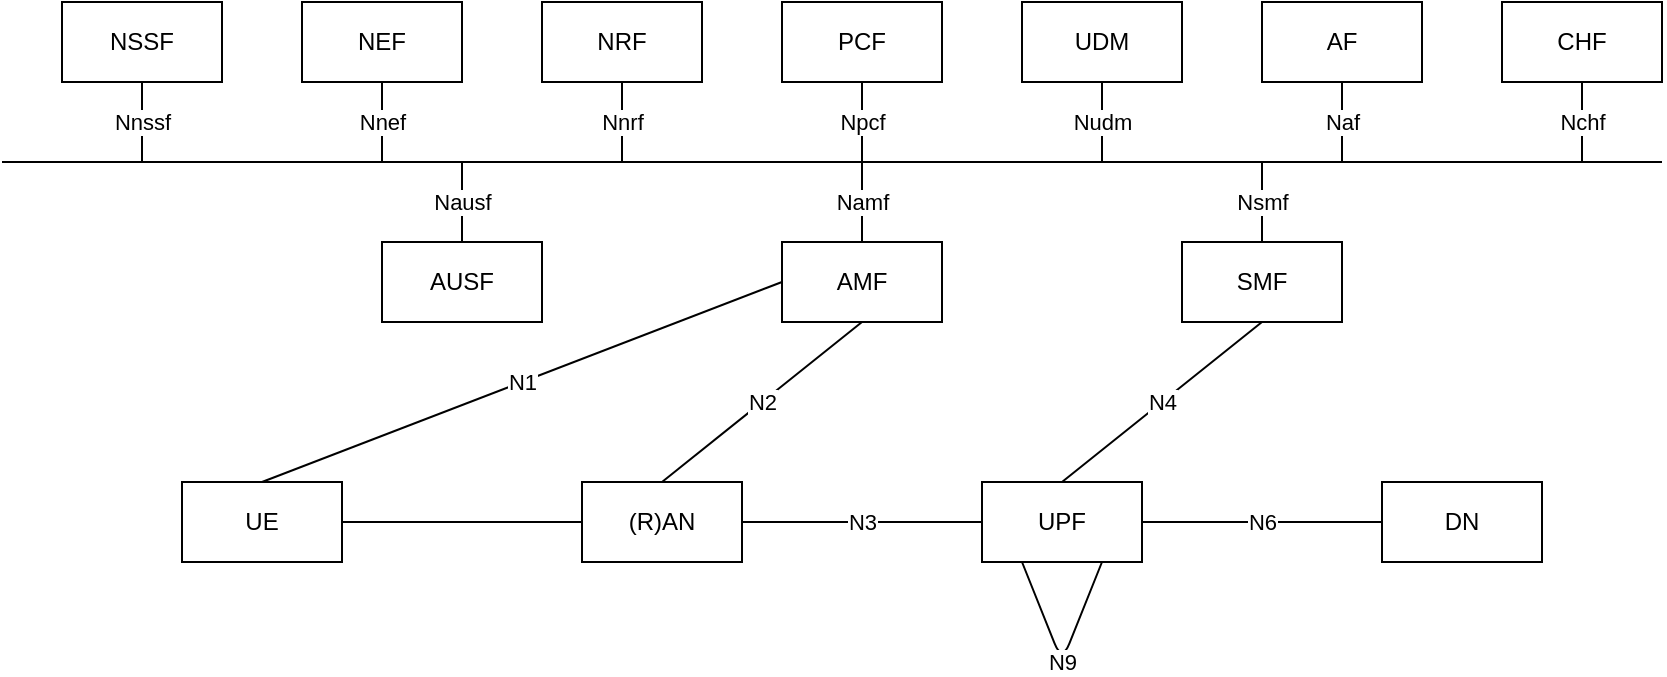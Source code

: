 <mxfile version="12.6.5" type="device" pages="2"><diagram id="5TsFnQZXumd2_fMHbLEh" name="5G System architecture"><mxGraphModel dx="1086" dy="786" grid="1" gridSize="10" guides="1" tooltips="1" connect="1" arrows="1" fold="1" page="1" pageScale="1" pageWidth="850" pageHeight="1100" math="0" shadow="0"><root><mxCell id="0"/><mxCell id="1" parent="0"/><mxCell id="DiO-9Y7JnlkcU29zegns-1" value="NSSF" style="rounded=0;whiteSpace=wrap;html=1;" parent="1" vertex="1"><mxGeometry x="40" y="80" width="80" height="40" as="geometry"/></mxCell><mxCell id="DiO-9Y7JnlkcU29zegns-2" value="NEF" style="rounded=0;whiteSpace=wrap;html=1;" parent="1" vertex="1"><mxGeometry x="160" y="80" width="80" height="40" as="geometry"/></mxCell><mxCell id="DiO-9Y7JnlkcU29zegns-3" value="NRF" style="rounded=0;whiteSpace=wrap;html=1;" parent="1" vertex="1"><mxGeometry x="280" y="80" width="80" height="40" as="geometry"/></mxCell><mxCell id="DiO-9Y7JnlkcU29zegns-4" value="PCF" style="rounded=0;whiteSpace=wrap;html=1;" parent="1" vertex="1"><mxGeometry x="400" y="80" width="80" height="40" as="geometry"/></mxCell><mxCell id="DiO-9Y7JnlkcU29zegns-5" value="UDM" style="rounded=0;whiteSpace=wrap;html=1;" parent="1" vertex="1"><mxGeometry x="520" y="80" width="80" height="40" as="geometry"/></mxCell><mxCell id="DiO-9Y7JnlkcU29zegns-6" value="AF" style="rounded=0;whiteSpace=wrap;html=1;" parent="1" vertex="1"><mxGeometry x="640" y="80" width="80" height="40" as="geometry"/></mxCell><mxCell id="DiO-9Y7JnlkcU29zegns-7" value="CHF" style="rounded=0;whiteSpace=wrap;html=1;" parent="1" vertex="1"><mxGeometry x="760" y="80" width="80" height="40" as="geometry"/></mxCell><mxCell id="DiO-9Y7JnlkcU29zegns-8" value="AUSF" style="rounded=0;whiteSpace=wrap;html=1;" parent="1" vertex="1"><mxGeometry x="200" y="200" width="80" height="40" as="geometry"/></mxCell><mxCell id="DiO-9Y7JnlkcU29zegns-9" value="AMF" style="rounded=0;whiteSpace=wrap;html=1;" parent="1" vertex="1"><mxGeometry x="400" y="200" width="80" height="40" as="geometry"/></mxCell><mxCell id="DiO-9Y7JnlkcU29zegns-10" value="SMF" style="rounded=0;whiteSpace=wrap;html=1;" parent="1" vertex="1"><mxGeometry x="600" y="200" width="80" height="40" as="geometry"/></mxCell><mxCell id="DiO-9Y7JnlkcU29zegns-11" value="" style="endArrow=none;html=1;" parent="1" edge="1"><mxGeometry width="50" height="50" relative="1" as="geometry"><mxPoint x="10" y="160" as="sourcePoint"/><mxPoint x="840" y="160" as="targetPoint"/></mxGeometry></mxCell><mxCell id="DiO-9Y7JnlkcU29zegns-12" value="UE" style="rounded=0;whiteSpace=wrap;html=1;" parent="1" vertex="1"><mxGeometry x="100" y="320" width="80" height="40" as="geometry"/></mxCell><mxCell id="DiO-9Y7JnlkcU29zegns-13" value="(R)AN" style="rounded=0;whiteSpace=wrap;html=1;" parent="1" vertex="1"><mxGeometry x="300" y="320" width="80" height="40" as="geometry"/></mxCell><mxCell id="DiO-9Y7JnlkcU29zegns-14" value="UPF" style="rounded=0;whiteSpace=wrap;html=1;" parent="1" vertex="1"><mxGeometry x="500" y="320" width="80" height="40" as="geometry"/></mxCell><mxCell id="DiO-9Y7JnlkcU29zegns-15" value="DN" style="rounded=0;whiteSpace=wrap;html=1;" parent="1" vertex="1"><mxGeometry x="700" y="320" width="80" height="40" as="geometry"/></mxCell><mxCell id="DiO-9Y7JnlkcU29zegns-18" value="Nausf" style="endArrow=none;html=1;exitX=0.5;exitY=0;exitDx=0;exitDy=0;" parent="1" source="DiO-9Y7JnlkcU29zegns-8" edge="1"><mxGeometry width="50" height="50" relative="1" as="geometry"><mxPoint x="70" y="270" as="sourcePoint"/><mxPoint x="240" y="160" as="targetPoint"/></mxGeometry></mxCell><mxCell id="DiO-9Y7JnlkcU29zegns-19" value="Namf" style="endArrow=none;html=1;exitX=0.5;exitY=0;exitDx=0;exitDy=0;" parent="1" source="DiO-9Y7JnlkcU29zegns-9" edge="1"><mxGeometry width="50" height="50" relative="1" as="geometry"><mxPoint x="440" y="190" as="sourcePoint"/><mxPoint x="440" y="160" as="targetPoint"/></mxGeometry></mxCell><mxCell id="DiO-9Y7JnlkcU29zegns-20" value="Nsmf" style="endArrow=none;html=1;exitX=0.5;exitY=0;exitDx=0;exitDy=0;" parent="1" source="DiO-9Y7JnlkcU29zegns-10" edge="1"><mxGeometry width="50" height="50" relative="1" as="geometry"><mxPoint x="450" y="210" as="sourcePoint"/><mxPoint x="640" y="160" as="targetPoint"/></mxGeometry></mxCell><mxCell id="DiO-9Y7JnlkcU29zegns-21" value="Nnssf" style="endArrow=none;html=1;entryX=0.5;entryY=1;entryDx=0;entryDy=0;" parent="1" target="DiO-9Y7JnlkcU29zegns-1" edge="1"><mxGeometry width="50" height="50" relative="1" as="geometry"><mxPoint x="80" y="160" as="sourcePoint"/><mxPoint x="250" y="170" as="targetPoint"/></mxGeometry></mxCell><mxCell id="DiO-9Y7JnlkcU29zegns-22" value="Nnef" style="endArrow=none;html=1;entryX=0.5;entryY=1;entryDx=0;entryDy=0;" parent="1" target="DiO-9Y7JnlkcU29zegns-2" edge="1"><mxGeometry width="50" height="50" relative="1" as="geometry"><mxPoint x="200" y="160" as="sourcePoint"/><mxPoint x="90" y="130" as="targetPoint"/></mxGeometry></mxCell><mxCell id="DiO-9Y7JnlkcU29zegns-23" value="Nnrf" style="endArrow=none;html=1;entryX=0.5;entryY=1;entryDx=0;entryDy=0;" parent="1" target="DiO-9Y7JnlkcU29zegns-3" edge="1"><mxGeometry width="50" height="50" relative="1" as="geometry"><mxPoint x="320" y="160" as="sourcePoint"/><mxPoint x="210" y="130" as="targetPoint"/></mxGeometry></mxCell><mxCell id="DiO-9Y7JnlkcU29zegns-24" value="Npcf" style="endArrow=none;html=1;entryX=0.5;entryY=1;entryDx=0;entryDy=0;" parent="1" target="DiO-9Y7JnlkcU29zegns-4" edge="1"><mxGeometry width="50" height="50" relative="1" as="geometry"><mxPoint x="440" y="160" as="sourcePoint"/><mxPoint x="220" y="140" as="targetPoint"/></mxGeometry></mxCell><mxCell id="DiO-9Y7JnlkcU29zegns-25" value="Nudm" style="endArrow=none;html=1;entryX=0.5;entryY=1;entryDx=0;entryDy=0;" parent="1" target="DiO-9Y7JnlkcU29zegns-5" edge="1"><mxGeometry width="50" height="50" relative="1" as="geometry"><mxPoint x="560" y="160" as="sourcePoint"/><mxPoint x="230" y="150" as="targetPoint"/></mxGeometry></mxCell><mxCell id="DiO-9Y7JnlkcU29zegns-26" value="Naf" style="endArrow=none;html=1;entryX=0.5;entryY=1;entryDx=0;entryDy=0;" parent="1" target="DiO-9Y7JnlkcU29zegns-6" edge="1"><mxGeometry width="50" height="50" relative="1" as="geometry"><mxPoint x="680" y="160" as="sourcePoint"/><mxPoint x="240" y="160" as="targetPoint"/></mxGeometry></mxCell><mxCell id="DiO-9Y7JnlkcU29zegns-27" value="Nchf" style="endArrow=none;html=1;entryX=0.5;entryY=1;entryDx=0;entryDy=0;" parent="1" target="DiO-9Y7JnlkcU29zegns-7" edge="1"><mxGeometry width="50" height="50" relative="1" as="geometry"><mxPoint x="800" y="160" as="sourcePoint"/><mxPoint x="250" y="170" as="targetPoint"/></mxGeometry></mxCell><mxCell id="DiO-9Y7JnlkcU29zegns-29" value="" style="endArrow=none;html=1;entryX=1;entryY=0.5;entryDx=0;entryDy=0;exitX=0;exitY=0.5;exitDx=0;exitDy=0;" parent="1" source="DiO-9Y7JnlkcU29zegns-13" target="DiO-9Y7JnlkcU29zegns-12" edge="1"><mxGeometry width="50" height="50" relative="1" as="geometry"><mxPoint x="10" y="430" as="sourcePoint"/><mxPoint x="60" y="380" as="targetPoint"/></mxGeometry></mxCell><mxCell id="DiO-9Y7JnlkcU29zegns-30" value="N1" style="endArrow=none;html=1;entryX=0.5;entryY=0;entryDx=0;entryDy=0;exitX=0;exitY=0.5;exitDx=0;exitDy=0;" parent="1" source="DiO-9Y7JnlkcU29zegns-9" target="DiO-9Y7JnlkcU29zegns-12" edge="1"><mxGeometry width="50" height="50" relative="1" as="geometry"><mxPoint x="310" y="350" as="sourcePoint"/><mxPoint x="190" y="350" as="targetPoint"/></mxGeometry></mxCell><mxCell id="DiO-9Y7JnlkcU29zegns-31" value="N2" style="endArrow=none;html=1;entryX=0.5;entryY=1;entryDx=0;entryDy=0;exitX=0.5;exitY=0;exitDx=0;exitDy=0;" parent="1" source="DiO-9Y7JnlkcU29zegns-13" target="DiO-9Y7JnlkcU29zegns-9" edge="1"><mxGeometry width="50" height="50" relative="1" as="geometry"><mxPoint x="10" y="430" as="sourcePoint"/><mxPoint x="60" y="380" as="targetPoint"/></mxGeometry></mxCell><mxCell id="DiO-9Y7JnlkcU29zegns-32" value="N3" style="endArrow=none;html=1;entryX=1;entryY=0.5;entryDx=0;entryDy=0;exitX=0;exitY=0.5;exitDx=0;exitDy=0;" parent="1" source="DiO-9Y7JnlkcU29zegns-14" target="DiO-9Y7JnlkcU29zegns-13" edge="1"><mxGeometry width="50" height="50" relative="1" as="geometry"><mxPoint x="10" y="430" as="sourcePoint"/><mxPoint x="60" y="380" as="targetPoint"/></mxGeometry></mxCell><mxCell id="DiO-9Y7JnlkcU29zegns-33" value="N4" style="endArrow=none;html=1;entryX=0.5;entryY=1;entryDx=0;entryDy=0;exitX=0.5;exitY=0;exitDx=0;exitDy=0;" parent="1" source="DiO-9Y7JnlkcU29zegns-14" target="DiO-9Y7JnlkcU29zegns-10" edge="1"><mxGeometry width="50" height="50" relative="1" as="geometry"><mxPoint x="140" y="450" as="sourcePoint"/><mxPoint x="190" y="400" as="targetPoint"/></mxGeometry></mxCell><mxCell id="DiO-9Y7JnlkcU29zegns-34" value="N6" style="endArrow=none;html=1;entryX=0;entryY=0.5;entryDx=0;entryDy=0;exitX=1;exitY=0.5;exitDx=0;exitDy=0;" parent="1" source="DiO-9Y7JnlkcU29zegns-14" target="DiO-9Y7JnlkcU29zegns-15" edge="1"><mxGeometry width="50" height="50" relative="1" as="geometry"><mxPoint x="460" y="480" as="sourcePoint"/><mxPoint x="510" y="430" as="targetPoint"/></mxGeometry></mxCell><mxCell id="DiO-9Y7JnlkcU29zegns-35" value="N9" style="endArrow=none;html=1;entryX=0.25;entryY=1;entryDx=0;entryDy=0;exitX=0.75;exitY=1;exitDx=0;exitDy=0;edgeStyle=elbowEdgeStyle;elbow=vertical;" parent="1" source="DiO-9Y7JnlkcU29zegns-14" target="DiO-9Y7JnlkcU29zegns-14" edge="1"><mxGeometry width="50" height="50" relative="1" as="geometry"><mxPoint x="540" y="440" as="sourcePoint"/><mxPoint x="60" y="380" as="targetPoint"/><Array as="points"><mxPoint x="540" y="410"/></Array></mxGeometry></mxCell></root></mxGraphModel></diagram><diagram id="jLoy0IoK9-JVGpmuXmF5" name="PCF/CHF"><mxGraphModel dx="1422" dy="802" grid="1" gridSize="10" guides="1" tooltips="1" connect="1" arrows="1" fold="1" page="1" pageScale="1" pageWidth="850" pageHeight="1100" math="0" shadow="0"><root><mxCell id="x4y8ySScvXbQLp--CU6_-0"/><mxCell id="x4y8ySScvXbQLp--CU6_-1" parent="x4y8ySScvXbQLp--CU6_-0"/><mxCell id="fCFPfd5YiLkQdjBjTi7v-3" value="PCF" style="rounded=0;whiteSpace=wrap;html=1;" parent="x4y8ySScvXbQLp--CU6_-1" vertex="1"><mxGeometry x="200" y="160" width="360" height="40" as="geometry"/></mxCell><mxCell id="fCFPfd5YiLkQdjBjTi7v-28" value="N23" style="endArrow=none;html=1;entryX=0.5;entryY=1;entryDx=0;entryDy=0;exitX=0.78;exitY=-0.075;exitDx=0;exitDy=0;exitPerimeter=0;" parent="x4y8ySScvXbQLp--CU6_-1" source="fCFPfd5YiLkQdjBjTi7v-3" target="fCFPfd5YiLkQdjBjTi7v-47" edge="1"><mxGeometry width="50" height="50" relative="1" as="geometry"><mxPoint x="620" y="-60" as="sourcePoint"/><mxPoint x="180" y="-20" as="targetPoint"/></mxGeometry></mxCell><mxCell id="fCFPfd5YiLkQdjBjTi7v-29" value="N4" style="endArrow=none;html=1;entryX=0.5;entryY=1;entryDx=0;entryDy=0;exitX=0.5;exitY=0;exitDx=0;exitDy=0;" parent="x4y8ySScvXbQLp--CU6_-1" source="fCFPfd5YiLkQdjBjTi7v-50" target="fCFPfd5YiLkQdjBjTi7v-34" edge="1"><mxGeometry width="50" height="50" relative="1" as="geometry"><mxPoint x="570" y="450" as="sourcePoint"/><mxPoint x="670" y="370" as="targetPoint"/></mxGeometry></mxCell><mxCell id="fCFPfd5YiLkQdjBjTi7v-30" value="N30" style="endArrow=none;html=1;entryX=0.5;entryY=1;entryDx=0;entryDy=0;exitX=0.926;exitY=-0.058;exitDx=0;exitDy=0;exitPerimeter=0;" parent="x4y8ySScvXbQLp--CU6_-1" source="fCFPfd5YiLkQdjBjTi7v-3" target="fCFPfd5YiLkQdjBjTi7v-48" edge="1"><mxGeometry width="50" height="50" relative="1" as="geometry"><mxPoint x="700" y="-60" as="sourcePoint"/><mxPoint x="630" y="30" as="targetPoint"/></mxGeometry></mxCell><mxCell id="fCFPfd5YiLkQdjBjTi7v-32" value="AF" style="rounded=0;whiteSpace=wrap;html=1;" parent="x4y8ySScvXbQLp--CU6_-1" vertex="1"><mxGeometry x="320" y="40" width="80" height="40" as="geometry"/></mxCell><mxCell id="fCFPfd5YiLkQdjBjTi7v-33" value="N5" style="endArrow=none;html=1;entryX=0.5;entryY=1;entryDx=0;entryDy=0;exitX=0.443;exitY=-0.058;exitDx=0;exitDy=0;exitPerimeter=0;" parent="x4y8ySScvXbQLp--CU6_-1" source="fCFPfd5YiLkQdjBjTi7v-3" target="fCFPfd5YiLkQdjBjTi7v-32" edge="1"><mxGeometry width="50" height="50" relative="1" as="geometry"><mxPoint x="470" y="170" as="sourcePoint"/><mxPoint x="380" y="240" as="targetPoint"/></mxGeometry></mxCell><mxCell id="fCFPfd5YiLkQdjBjTi7v-34" value="SMF" style="rounded=0;whiteSpace=wrap;html=1;" parent="x4y8ySScvXbQLp--CU6_-1" vertex="1"><mxGeometry x="440" y="280" width="80" height="40" as="geometry"/></mxCell><mxCell id="fCFPfd5YiLkQdjBjTi7v-35" value="N7" style="endArrow=none;html=1;entryX=0.5;entryY=0;entryDx=0;entryDy=0;" parent="x4y8ySScvXbQLp--CU6_-1" target="fCFPfd5YiLkQdjBjTi7v-34" edge="1"><mxGeometry width="50" height="50" relative="1" as="geometry"><mxPoint x="480" y="202" as="sourcePoint"/><mxPoint x="410" y="310" as="targetPoint"/></mxGeometry></mxCell><mxCell id="fCFPfd5YiLkQdjBjTi7v-38" value="AMF" style="rounded=0;whiteSpace=wrap;html=1;" parent="x4y8ySScvXbQLp--CU6_-1" vertex="1"><mxGeometry x="240" y="280" width="80" height="40" as="geometry"/></mxCell><mxCell id="fCFPfd5YiLkQdjBjTi7v-39" value="N15" style="endArrow=none;html=1;exitX=0.5;exitY=0;exitDx=0;exitDy=0;entryX=0.22;entryY=1.092;entryDx=0;entryDy=0;entryPerimeter=0;" parent="x4y8ySScvXbQLp--CU6_-1" source="fCFPfd5YiLkQdjBjTi7v-38" target="fCFPfd5YiLkQdjBjTi7v-3" edge="1"><mxGeometry width="50" height="50" relative="1" as="geometry"><mxPoint x="310" y="140" as="sourcePoint"/><mxPoint x="390" y="222" as="targetPoint"/></mxGeometry></mxCell><mxCell id="fCFPfd5YiLkQdjBjTi7v-40" value="N11" style="endArrow=none;html=1;entryX=1;entryY=0.5;entryDx=0;entryDy=0;exitX=0;exitY=0.5;exitDx=0;exitDy=0;" parent="x4y8ySScvXbQLp--CU6_-1" source="fCFPfd5YiLkQdjBjTi7v-34" target="fCFPfd5YiLkQdjBjTi7v-38" edge="1"><mxGeometry width="50" height="50" relative="1" as="geometry"><mxPoint x="340" y="360" as="sourcePoint"/><mxPoint x="390" y="310" as="targetPoint"/></mxGeometry></mxCell><mxCell id="fCFPfd5YiLkQdjBjTi7v-41" value="CHF" style="rounded=0;whiteSpace=wrap;html=1;" parent="x4y8ySScvXbQLp--CU6_-1" vertex="1"><mxGeometry x="680" y="40" width="80" height="40" as="geometry"/></mxCell><mxCell id="fCFPfd5YiLkQdjBjTi7v-42" value="N28" style="endArrow=none;html=1;entryX=1;entryY=0.5;entryDx=0;entryDy=0;exitX=0;exitY=0.5;exitDx=0;exitDy=0;" parent="x4y8ySScvXbQLp--CU6_-1" source="fCFPfd5YiLkQdjBjTi7v-41" target="fCFPfd5YiLkQdjBjTi7v-3" edge="1"><mxGeometry width="50" height="50" relative="1" as="geometry"><mxPoint x="670" y="350" as="sourcePoint"/><mxPoint x="720" y="300" as="targetPoint"/></mxGeometry></mxCell><mxCell id="fCFPfd5YiLkQdjBjTi7v-43" value="N40" style="endArrow=none;html=1;entryX=1;entryY=0.5;entryDx=0;entryDy=0;exitX=0.5;exitY=1;exitDx=0;exitDy=0;" parent="x4y8ySScvXbQLp--CU6_-1" source="fCFPfd5YiLkQdjBjTi7v-41" target="fCFPfd5YiLkQdjBjTi7v-34" edge="1"><mxGeometry width="50" height="50" relative="1" as="geometry"><mxPoint x="690" y="210" as="sourcePoint"/><mxPoint x="610" y="210" as="targetPoint"/></mxGeometry></mxCell><mxCell id="fCFPfd5YiLkQdjBjTi7v-44" value="UDR" style="rounded=0;whiteSpace=wrap;html=1;" parent="x4y8ySScvXbQLp--CU6_-1" vertex="1"><mxGeometry x="200" y="40" width="80" height="40" as="geometry"/></mxCell><mxCell id="fCFPfd5YiLkQdjBjTi7v-45" value="N36" style="endArrow=none;html=1;entryX=0.5;entryY=1;entryDx=0;entryDy=0;" parent="x4y8ySScvXbQLp--CU6_-1" target="fCFPfd5YiLkQdjBjTi7v-44" edge="1"><mxGeometry width="50" height="50" relative="1" as="geometry"><mxPoint x="240" y="158" as="sourcePoint"/><mxPoint x="570" y="110" as="targetPoint"/></mxGeometry></mxCell><mxCell id="fCFPfd5YiLkQdjBjTi7v-47" value="NWDAF" style="rounded=0;whiteSpace=wrap;html=1;" parent="x4y8ySScvXbQLp--CU6_-1" vertex="1"><mxGeometry x="440" y="40" width="80" height="40" as="geometry"/></mxCell><mxCell id="fCFPfd5YiLkQdjBjTi7v-48" value="NEF" style="rounded=0;whiteSpace=wrap;html=1;" parent="x4y8ySScvXbQLp--CU6_-1" vertex="1"><mxGeometry x="560" y="40" width="80" height="40" as="geometry"/></mxCell><mxCell id="fCFPfd5YiLkQdjBjTi7v-50" value="UPF" style="rounded=0;whiteSpace=wrap;html=1;" parent="x4y8ySScvXbQLp--CU6_-1" vertex="1"><mxGeometry x="440" y="360" width="80" height="40" as="geometry"/></mxCell><mxCell id="0xeFE4QyS-RaTCbaBnLL-0" value="vPCF" style="rounded=0;whiteSpace=wrap;html=1;" parent="x4y8ySScvXbQLp--CU6_-1" vertex="1"><mxGeometry x="41" y="160" width="80" height="40" as="geometry"/></mxCell><mxCell id="0xeFE4QyS-RaTCbaBnLL-1" value="N24" style="endArrow=none;html=1;entryX=1;entryY=0.5;entryDx=0;entryDy=0;exitX=0;exitY=0.5;exitDx=0;exitDy=0;" parent="x4y8ySScvXbQLp--CU6_-1" source="fCFPfd5YiLkQdjBjTi7v-3" target="0xeFE4QyS-RaTCbaBnLL-0" edge="1"><mxGeometry width="50" height="50" relative="1" as="geometry"><mxPoint x="90" y="280" as="sourcePoint"/><mxPoint x="420" y="232" as="targetPoint"/></mxGeometry></mxCell><mxCell id="hid2MlZLptxJ4KPsM-pG-1" value="NRF" style="rounded=0;whiteSpace=wrap;html=1;" vertex="1" parent="x4y8ySScvXbQLp--CU6_-1"><mxGeometry x="680" y="240" width="80" height="40" as="geometry"/></mxCell><mxCell id="hid2MlZLptxJ4KPsM-pG-2" value="BSF" style="rounded=0;whiteSpace=wrap;html=1;" vertex="1" parent="x4y8ySScvXbQLp--CU6_-1"><mxGeometry x="41" y="40" width="80" height="40" as="geometry"/></mxCell><mxCell id="hid2MlZLptxJ4KPsM-pG-5" value="" style="endArrow=none;html=1;entryX=0.5;entryY=1;entryDx=0;entryDy=0;exitX=0;exitY=0;exitDx=0;exitDy=0;" edge="1" parent="x4y8ySScvXbQLp--CU6_-1" source="fCFPfd5YiLkQdjBjTi7v-3" target="hid2MlZLptxJ4KPsM-pG-2"><mxGeometry width="50" height="50" relative="1" as="geometry"><mxPoint x="70" y="390" as="sourcePoint"/><mxPoint x="120" y="340" as="targetPoint"/></mxGeometry></mxCell></root></mxGraphModel></diagram></mxfile>